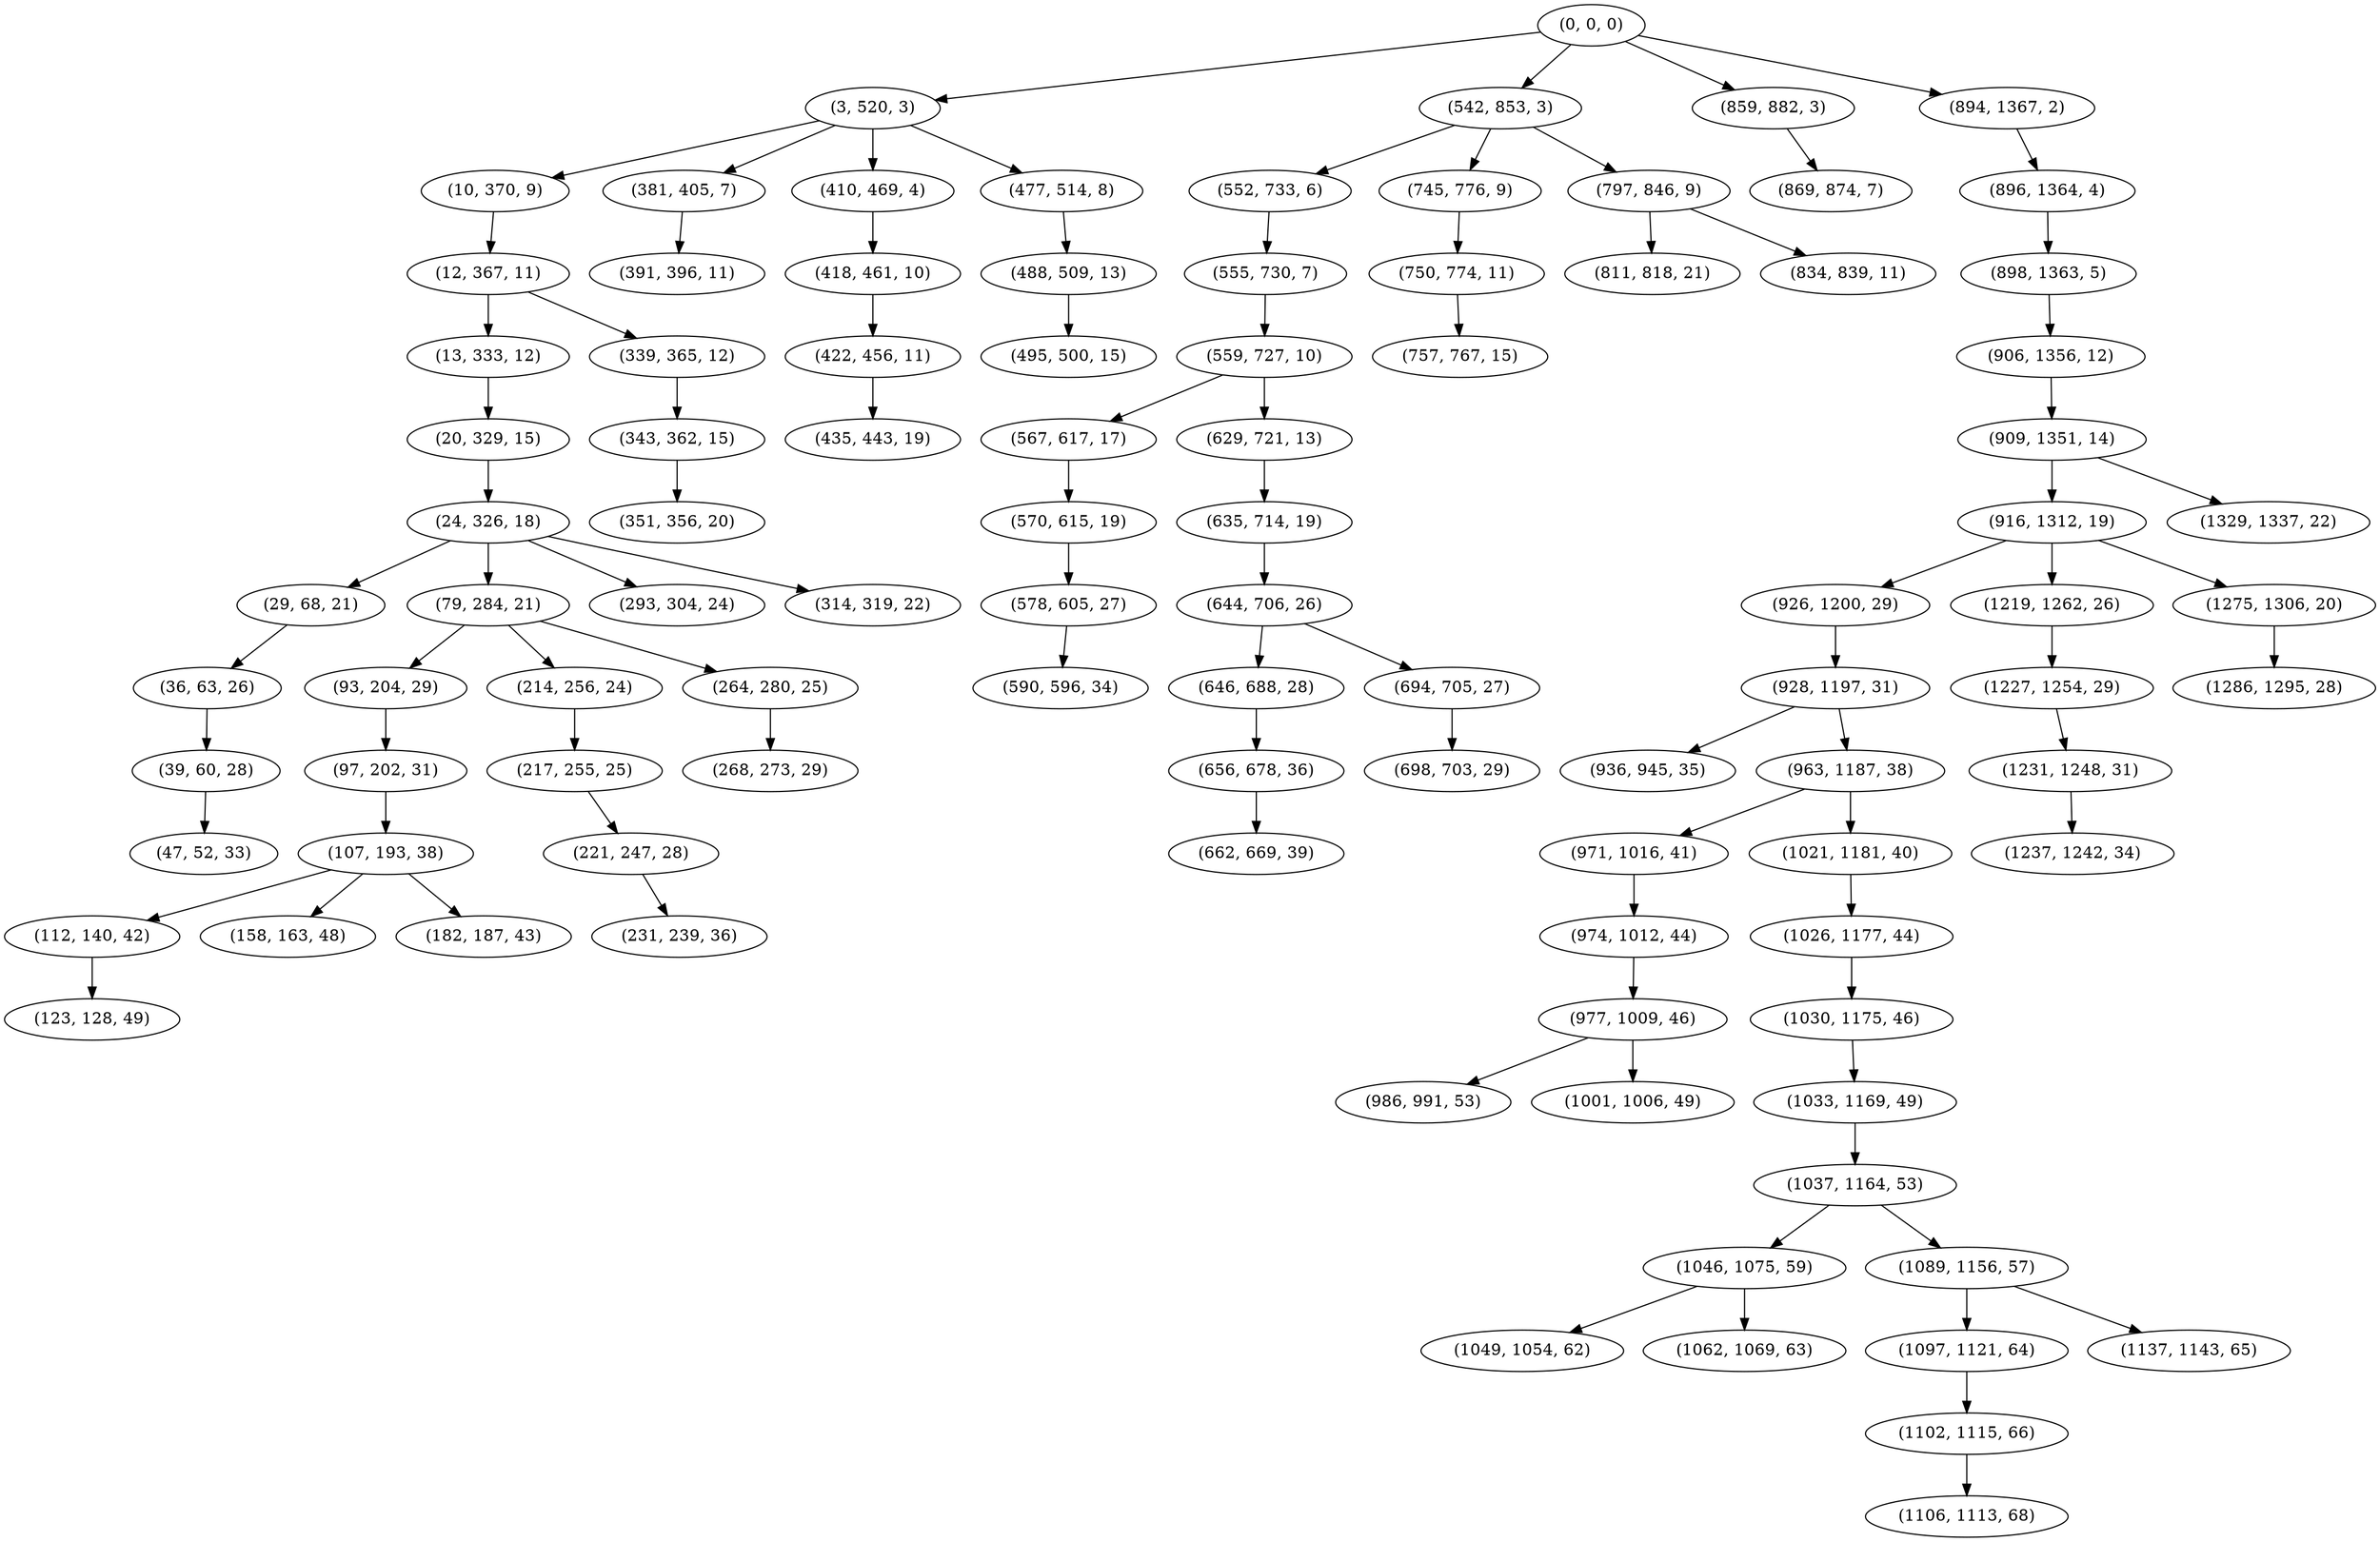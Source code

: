 digraph tree {
    "(0, 0, 0)";
    "(3, 520, 3)";
    "(10, 370, 9)";
    "(12, 367, 11)";
    "(13, 333, 12)";
    "(20, 329, 15)";
    "(24, 326, 18)";
    "(29, 68, 21)";
    "(36, 63, 26)";
    "(39, 60, 28)";
    "(47, 52, 33)";
    "(79, 284, 21)";
    "(93, 204, 29)";
    "(97, 202, 31)";
    "(107, 193, 38)";
    "(112, 140, 42)";
    "(123, 128, 49)";
    "(158, 163, 48)";
    "(182, 187, 43)";
    "(214, 256, 24)";
    "(217, 255, 25)";
    "(221, 247, 28)";
    "(231, 239, 36)";
    "(264, 280, 25)";
    "(268, 273, 29)";
    "(293, 304, 24)";
    "(314, 319, 22)";
    "(339, 365, 12)";
    "(343, 362, 15)";
    "(351, 356, 20)";
    "(381, 405, 7)";
    "(391, 396, 11)";
    "(410, 469, 4)";
    "(418, 461, 10)";
    "(422, 456, 11)";
    "(435, 443, 19)";
    "(477, 514, 8)";
    "(488, 509, 13)";
    "(495, 500, 15)";
    "(542, 853, 3)";
    "(552, 733, 6)";
    "(555, 730, 7)";
    "(559, 727, 10)";
    "(567, 617, 17)";
    "(570, 615, 19)";
    "(578, 605, 27)";
    "(590, 596, 34)";
    "(629, 721, 13)";
    "(635, 714, 19)";
    "(644, 706, 26)";
    "(646, 688, 28)";
    "(656, 678, 36)";
    "(662, 669, 39)";
    "(694, 705, 27)";
    "(698, 703, 29)";
    "(745, 776, 9)";
    "(750, 774, 11)";
    "(757, 767, 15)";
    "(797, 846, 9)";
    "(811, 818, 21)";
    "(834, 839, 11)";
    "(859, 882, 3)";
    "(869, 874, 7)";
    "(894, 1367, 2)";
    "(896, 1364, 4)";
    "(898, 1363, 5)";
    "(906, 1356, 12)";
    "(909, 1351, 14)";
    "(916, 1312, 19)";
    "(926, 1200, 29)";
    "(928, 1197, 31)";
    "(936, 945, 35)";
    "(963, 1187, 38)";
    "(971, 1016, 41)";
    "(974, 1012, 44)";
    "(977, 1009, 46)";
    "(986, 991, 53)";
    "(1001, 1006, 49)";
    "(1021, 1181, 40)";
    "(1026, 1177, 44)";
    "(1030, 1175, 46)";
    "(1033, 1169, 49)";
    "(1037, 1164, 53)";
    "(1046, 1075, 59)";
    "(1049, 1054, 62)";
    "(1062, 1069, 63)";
    "(1089, 1156, 57)";
    "(1097, 1121, 64)";
    "(1102, 1115, 66)";
    "(1106, 1113, 68)";
    "(1137, 1143, 65)";
    "(1219, 1262, 26)";
    "(1227, 1254, 29)";
    "(1231, 1248, 31)";
    "(1237, 1242, 34)";
    "(1275, 1306, 20)";
    "(1286, 1295, 28)";
    "(1329, 1337, 22)";
    "(0, 0, 0)" -> "(3, 520, 3)";
    "(0, 0, 0)" -> "(542, 853, 3)";
    "(0, 0, 0)" -> "(859, 882, 3)";
    "(0, 0, 0)" -> "(894, 1367, 2)";
    "(3, 520, 3)" -> "(10, 370, 9)";
    "(3, 520, 3)" -> "(381, 405, 7)";
    "(3, 520, 3)" -> "(410, 469, 4)";
    "(3, 520, 3)" -> "(477, 514, 8)";
    "(10, 370, 9)" -> "(12, 367, 11)";
    "(12, 367, 11)" -> "(13, 333, 12)";
    "(12, 367, 11)" -> "(339, 365, 12)";
    "(13, 333, 12)" -> "(20, 329, 15)";
    "(20, 329, 15)" -> "(24, 326, 18)";
    "(24, 326, 18)" -> "(29, 68, 21)";
    "(24, 326, 18)" -> "(79, 284, 21)";
    "(24, 326, 18)" -> "(293, 304, 24)";
    "(24, 326, 18)" -> "(314, 319, 22)";
    "(29, 68, 21)" -> "(36, 63, 26)";
    "(36, 63, 26)" -> "(39, 60, 28)";
    "(39, 60, 28)" -> "(47, 52, 33)";
    "(79, 284, 21)" -> "(93, 204, 29)";
    "(79, 284, 21)" -> "(214, 256, 24)";
    "(79, 284, 21)" -> "(264, 280, 25)";
    "(93, 204, 29)" -> "(97, 202, 31)";
    "(97, 202, 31)" -> "(107, 193, 38)";
    "(107, 193, 38)" -> "(112, 140, 42)";
    "(107, 193, 38)" -> "(158, 163, 48)";
    "(107, 193, 38)" -> "(182, 187, 43)";
    "(112, 140, 42)" -> "(123, 128, 49)";
    "(214, 256, 24)" -> "(217, 255, 25)";
    "(217, 255, 25)" -> "(221, 247, 28)";
    "(221, 247, 28)" -> "(231, 239, 36)";
    "(264, 280, 25)" -> "(268, 273, 29)";
    "(339, 365, 12)" -> "(343, 362, 15)";
    "(343, 362, 15)" -> "(351, 356, 20)";
    "(381, 405, 7)" -> "(391, 396, 11)";
    "(410, 469, 4)" -> "(418, 461, 10)";
    "(418, 461, 10)" -> "(422, 456, 11)";
    "(422, 456, 11)" -> "(435, 443, 19)";
    "(477, 514, 8)" -> "(488, 509, 13)";
    "(488, 509, 13)" -> "(495, 500, 15)";
    "(542, 853, 3)" -> "(552, 733, 6)";
    "(542, 853, 3)" -> "(745, 776, 9)";
    "(542, 853, 3)" -> "(797, 846, 9)";
    "(552, 733, 6)" -> "(555, 730, 7)";
    "(555, 730, 7)" -> "(559, 727, 10)";
    "(559, 727, 10)" -> "(567, 617, 17)";
    "(559, 727, 10)" -> "(629, 721, 13)";
    "(567, 617, 17)" -> "(570, 615, 19)";
    "(570, 615, 19)" -> "(578, 605, 27)";
    "(578, 605, 27)" -> "(590, 596, 34)";
    "(629, 721, 13)" -> "(635, 714, 19)";
    "(635, 714, 19)" -> "(644, 706, 26)";
    "(644, 706, 26)" -> "(646, 688, 28)";
    "(644, 706, 26)" -> "(694, 705, 27)";
    "(646, 688, 28)" -> "(656, 678, 36)";
    "(656, 678, 36)" -> "(662, 669, 39)";
    "(694, 705, 27)" -> "(698, 703, 29)";
    "(745, 776, 9)" -> "(750, 774, 11)";
    "(750, 774, 11)" -> "(757, 767, 15)";
    "(797, 846, 9)" -> "(811, 818, 21)";
    "(797, 846, 9)" -> "(834, 839, 11)";
    "(859, 882, 3)" -> "(869, 874, 7)";
    "(894, 1367, 2)" -> "(896, 1364, 4)";
    "(896, 1364, 4)" -> "(898, 1363, 5)";
    "(898, 1363, 5)" -> "(906, 1356, 12)";
    "(906, 1356, 12)" -> "(909, 1351, 14)";
    "(909, 1351, 14)" -> "(916, 1312, 19)";
    "(909, 1351, 14)" -> "(1329, 1337, 22)";
    "(916, 1312, 19)" -> "(926, 1200, 29)";
    "(916, 1312, 19)" -> "(1219, 1262, 26)";
    "(916, 1312, 19)" -> "(1275, 1306, 20)";
    "(926, 1200, 29)" -> "(928, 1197, 31)";
    "(928, 1197, 31)" -> "(936, 945, 35)";
    "(928, 1197, 31)" -> "(963, 1187, 38)";
    "(963, 1187, 38)" -> "(971, 1016, 41)";
    "(963, 1187, 38)" -> "(1021, 1181, 40)";
    "(971, 1016, 41)" -> "(974, 1012, 44)";
    "(974, 1012, 44)" -> "(977, 1009, 46)";
    "(977, 1009, 46)" -> "(986, 991, 53)";
    "(977, 1009, 46)" -> "(1001, 1006, 49)";
    "(1021, 1181, 40)" -> "(1026, 1177, 44)";
    "(1026, 1177, 44)" -> "(1030, 1175, 46)";
    "(1030, 1175, 46)" -> "(1033, 1169, 49)";
    "(1033, 1169, 49)" -> "(1037, 1164, 53)";
    "(1037, 1164, 53)" -> "(1046, 1075, 59)";
    "(1037, 1164, 53)" -> "(1089, 1156, 57)";
    "(1046, 1075, 59)" -> "(1049, 1054, 62)";
    "(1046, 1075, 59)" -> "(1062, 1069, 63)";
    "(1089, 1156, 57)" -> "(1097, 1121, 64)";
    "(1089, 1156, 57)" -> "(1137, 1143, 65)";
    "(1097, 1121, 64)" -> "(1102, 1115, 66)";
    "(1102, 1115, 66)" -> "(1106, 1113, 68)";
    "(1219, 1262, 26)" -> "(1227, 1254, 29)";
    "(1227, 1254, 29)" -> "(1231, 1248, 31)";
    "(1231, 1248, 31)" -> "(1237, 1242, 34)";
    "(1275, 1306, 20)" -> "(1286, 1295, 28)";
}
